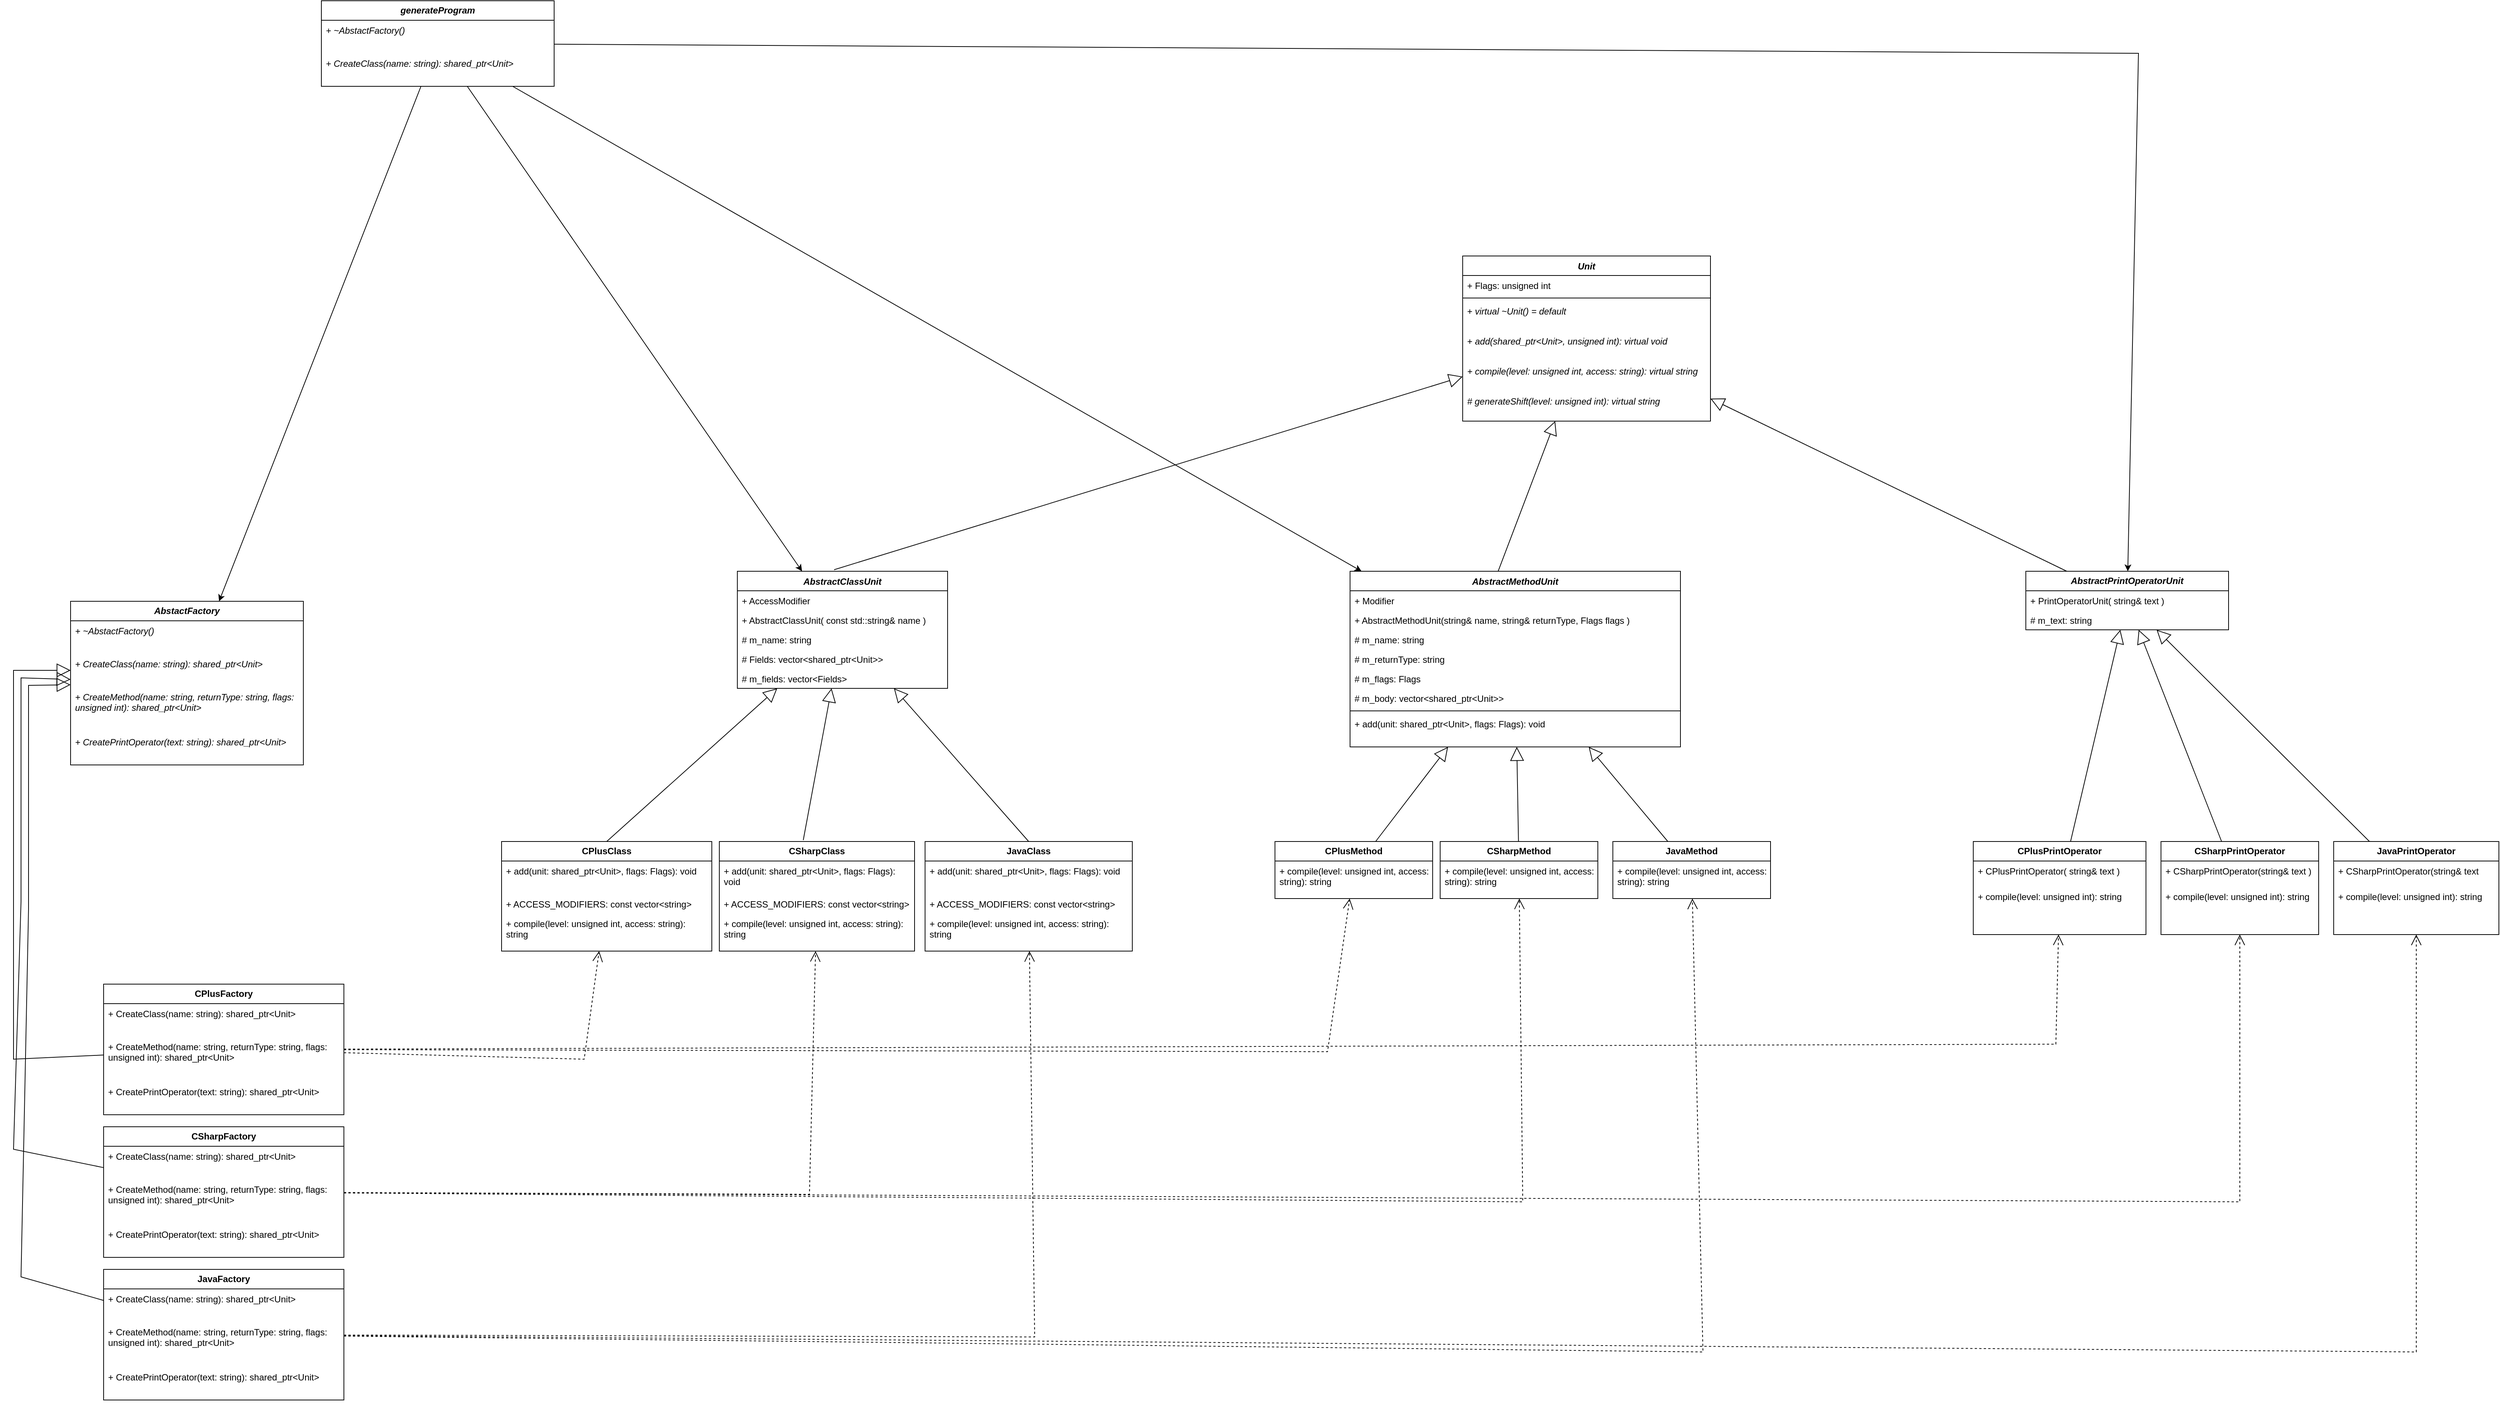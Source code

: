 <mxfile version="24.4.4" type="device">
  <diagram name="Страница — 1" id="qiLK4TDkztnywe2xz11D">
    <mxGraphModel dx="5120" dy="2946" grid="1" gridSize="10" guides="1" tooltips="1" connect="1" arrows="1" fold="1" page="1" pageScale="1" pageWidth="827" pageHeight="1169" math="0" shadow="0">
      <root>
        <mxCell id="0" />
        <mxCell id="1" parent="0" />
        <mxCell id="GWD56itQVeRUP17GlNMs-5" value="&lt;i&gt;Unit&lt;/i&gt;" style="swimlane;fontStyle=1;align=center;verticalAlign=top;childLayout=stackLayout;horizontal=1;startSize=26;horizontalStack=0;resizeParent=1;resizeParentMax=0;resizeLast=0;collapsible=1;marginBottom=0;whiteSpace=wrap;html=1;" parent="1" vertex="1">
          <mxGeometry x="1130" y="-540" width="330" height="220" as="geometry" />
        </mxCell>
        <mxCell id="GWD56itQVeRUP17GlNMs-6" value="+ Flags: unsigned int&lt;div&gt;&lt;br&gt;&lt;/div&gt;" style="text;strokeColor=none;fillColor=none;align=left;verticalAlign=top;spacingLeft=4;spacingRight=4;overflow=hidden;rotatable=0;points=[[0,0.5],[1,0.5]];portConstraint=eastwest;whiteSpace=wrap;html=1;" parent="GWD56itQVeRUP17GlNMs-5" vertex="1">
          <mxGeometry y="26" width="330" height="26" as="geometry" />
        </mxCell>
        <mxCell id="GWD56itQVeRUP17GlNMs-7" value="" style="line;strokeWidth=1;fillColor=none;align=left;verticalAlign=middle;spacingTop=-1;spacingLeft=3;spacingRight=3;rotatable=0;labelPosition=right;points=[];portConstraint=eastwest;strokeColor=inherit;" parent="GWD56itQVeRUP17GlNMs-5" vertex="1">
          <mxGeometry y="52" width="330" height="8" as="geometry" />
        </mxCell>
        <mxCell id="GWD56itQVeRUP17GlNMs-11" value="+ &lt;i&gt;virtual ~Unit() = default&lt;/i&gt;" style="text;strokeColor=none;fillColor=none;align=left;verticalAlign=top;spacingLeft=4;spacingRight=4;overflow=hidden;rotatable=0;points=[[0,0.5],[1,0.5]];portConstraint=eastwest;whiteSpace=wrap;html=1;" parent="GWD56itQVeRUP17GlNMs-5" vertex="1">
          <mxGeometry y="60" width="330" height="40" as="geometry" />
        </mxCell>
        <mxCell id="GWD56itQVeRUP17GlNMs-8" value="+ &lt;i&gt;add(shared_ptr&amp;lt;Unit&amp;gt;, unsigned int): virtual void&lt;/i&gt;" style="text;strokeColor=none;fillColor=none;align=left;verticalAlign=top;spacingLeft=4;spacingRight=4;overflow=hidden;rotatable=0;points=[[0,0.5],[1,0.5]];portConstraint=eastwest;whiteSpace=wrap;html=1;" parent="GWD56itQVeRUP17GlNMs-5" vertex="1">
          <mxGeometry y="100" width="330" height="40" as="geometry" />
        </mxCell>
        <mxCell id="GWD56itQVeRUP17GlNMs-9" value="&lt;i&gt;+ compile(level: unsigned int, access: string): virtual string&lt;/i&gt;" style="text;strokeColor=none;fillColor=none;align=left;verticalAlign=top;spacingLeft=4;spacingRight=4;overflow=hidden;rotatable=0;points=[[0,0.5],[1,0.5]];portConstraint=eastwest;whiteSpace=wrap;html=1;" parent="GWD56itQVeRUP17GlNMs-5" vertex="1">
          <mxGeometry y="140" width="330" height="40" as="geometry" />
        </mxCell>
        <mxCell id="GWD56itQVeRUP17GlNMs-10" value="&lt;i&gt;# generateShift(level: unsigned int): virtual string&lt;/i&gt;" style="text;strokeColor=none;fillColor=none;align=left;verticalAlign=top;spacingLeft=4;spacingRight=4;overflow=hidden;rotatable=0;points=[[0,0.5],[1,0.5]];portConstraint=eastwest;whiteSpace=wrap;html=1;" parent="GWD56itQVeRUP17GlNMs-5" vertex="1">
          <mxGeometry y="180" width="330" height="40" as="geometry" />
        </mxCell>
        <mxCell id="GWD56itQVeRUP17GlNMs-12" value="&lt;i&gt;AbstractClassUnit&lt;/i&gt;" style="swimlane;fontStyle=1;align=center;verticalAlign=top;childLayout=stackLayout;horizontal=1;startSize=26;horizontalStack=0;resizeParent=1;resizeParentMax=0;resizeLast=0;collapsible=1;marginBottom=0;whiteSpace=wrap;html=1;" parent="1" vertex="1">
          <mxGeometry x="164" y="-120" width="280" height="156" as="geometry" />
        </mxCell>
        <mxCell id="GWD56itQVeRUP17GlNMs-13" value="+ AccessModifier" style="text;strokeColor=none;fillColor=none;align=left;verticalAlign=top;spacingLeft=4;spacingRight=4;overflow=hidden;rotatable=0;points=[[0,0.5],[1,0.5]];portConstraint=eastwest;whiteSpace=wrap;html=1;" parent="GWD56itQVeRUP17GlNMs-12" vertex="1">
          <mxGeometry y="26" width="280" height="26" as="geometry" />
        </mxCell>
        <mxCell id="GWD56itQVeRUP17GlNMs-39" value="+ AbstractClassUnit( const std::string&amp;amp; name )" style="text;strokeColor=none;fillColor=none;align=left;verticalAlign=top;spacingLeft=4;spacingRight=4;overflow=hidden;rotatable=0;points=[[0,0.5],[1,0.5]];portConstraint=eastwest;whiteSpace=wrap;html=1;" parent="GWD56itQVeRUP17GlNMs-12" vertex="1">
          <mxGeometry y="52" width="280" height="26" as="geometry" />
        </mxCell>
        <mxCell id="GWD56itQVeRUP17GlNMs-15" value="# m_name: string" style="text;strokeColor=none;fillColor=none;align=left;verticalAlign=top;spacingLeft=4;spacingRight=4;overflow=hidden;rotatable=0;points=[[0,0.5],[1,0.5]];portConstraint=eastwest;whiteSpace=wrap;html=1;" parent="GWD56itQVeRUP17GlNMs-12" vertex="1">
          <mxGeometry y="78" width="280" height="26" as="geometry" />
        </mxCell>
        <mxCell id="GWD56itQVeRUP17GlNMs-16" value="# Fields: vector&amp;lt;shared_ptr&amp;lt;Unit&amp;gt;&amp;gt;" style="text;strokeColor=none;fillColor=none;align=left;verticalAlign=top;spacingLeft=4;spacingRight=4;overflow=hidden;rotatable=0;points=[[0,0.5],[1,0.5]];portConstraint=eastwest;whiteSpace=wrap;html=1;" parent="GWD56itQVeRUP17GlNMs-12" vertex="1">
          <mxGeometry y="104" width="280" height="26" as="geometry" />
        </mxCell>
        <mxCell id="GWD56itQVeRUP17GlNMs-17" value="# m_fields: vector&amp;lt;Fields&amp;gt;&lt;span style=&quot;font-family: monospace; font-size: 0px; text-wrap: nowrap;&quot;&gt;%3CmxGraphModel%3E%3Croot%3E%3CmxCell%20id%3D%220%22%2F%3E%3CmxCell%20id%3D%221%22%20parent%3D%220%22%2F%3E%3CmxCell%20id%3D%222%22%20value%3D%22%2B%20ACCESS_MODIFIERS%3A%20vector%26amp%3Blt%3Bstring%26amp%3Bgt%3B%22%20style%3D%22text%3BstrokeColor%3Dnone%3BfillColor%3Dnone%3Balign%3Dleft%3BverticalAlign%3Dtop%3BspacingLeft%3D4%3BspacingRight%3D4%3Boverflow%3Dhidden%3Brotatable%3D0%3Bpoints%3D%5B%5B0%2C0.5%5D%2C%5B1%2C0.5%5D%5D%3BportConstraint%3Deastwest%3BwhiteSpace%3Dwrap%3Bhtml%3D1%3B%22%20vertex%3D%221%22%20parent%3D%221%22%3E%3CmxGeometry%20x%3D%22300%22%20y%3D%22472%22%20width%3D%22250%22%20height%3D%2226%22%20as%3D%22geometry%22%2F%3E%3C%2FmxCell%3E%3C%2Froot%3E%3C%2FmxGraphModel%3E&lt;/span&gt;" style="text;strokeColor=none;fillColor=none;align=left;verticalAlign=top;spacingLeft=4;spacingRight=4;overflow=hidden;rotatable=0;points=[[0,0.5],[1,0.5]];portConstraint=eastwest;whiteSpace=wrap;html=1;" parent="GWD56itQVeRUP17GlNMs-12" vertex="1">
          <mxGeometry y="130" width="280" height="26" as="geometry" />
        </mxCell>
        <mxCell id="GWD56itQVeRUP17GlNMs-18" value="" style="endArrow=block;endSize=16;endFill=0;html=1;rounded=0;exitX=0.46;exitY=-0.013;exitDx=0;exitDy=0;exitPerimeter=0;" parent="1" source="GWD56itQVeRUP17GlNMs-12" target="GWD56itQVeRUP17GlNMs-5" edge="1">
          <mxGeometry width="160" relative="1" as="geometry">
            <mxPoint x="510" y="-130" as="sourcePoint" />
            <mxPoint x="670" y="-130" as="targetPoint" />
          </mxGeometry>
        </mxCell>
        <mxCell id="GWD56itQVeRUP17GlNMs-19" value="&lt;b&gt;CPlusClass&lt;/b&gt;" style="swimlane;fontStyle=0;childLayout=stackLayout;horizontal=1;startSize=26;fillColor=none;horizontalStack=0;resizeParent=1;resizeParentMax=0;resizeLast=0;collapsible=1;marginBottom=0;whiteSpace=wrap;html=1;" parent="1" vertex="1">
          <mxGeometry x="-150" y="240" width="280" height="146" as="geometry" />
        </mxCell>
        <mxCell id="GWD56itQVeRUP17GlNMs-20" value="+ add(unit: shared_ptr&amp;lt;Unit&amp;gt;, flags: Flags): void" style="text;strokeColor=none;fillColor=none;align=left;verticalAlign=top;spacingLeft=4;spacingRight=4;overflow=hidden;rotatable=0;points=[[0,0.5],[1,0.5]];portConstraint=eastwest;whiteSpace=wrap;html=1;" parent="GWD56itQVeRUP17GlNMs-19" vertex="1">
          <mxGeometry y="26" width="280" height="44" as="geometry" />
        </mxCell>
        <mxCell id="QZtHSP2NVv1LW4eEc2s5-1" value="+ ACCESS_MODIFIERS: const vector&amp;lt;string&amp;gt;" style="text;strokeColor=none;fillColor=none;align=left;verticalAlign=top;spacingLeft=4;spacingRight=4;overflow=hidden;rotatable=0;points=[[0,0.5],[1,0.5]];portConstraint=eastwest;whiteSpace=wrap;html=1;" vertex="1" parent="GWD56itQVeRUP17GlNMs-19">
          <mxGeometry y="70" width="280" height="26" as="geometry" />
        </mxCell>
        <mxCell id="GWD56itQVeRUP17GlNMs-21" value="+ compile(level: unsigned int, access: string): string" style="text;strokeColor=none;fillColor=none;align=left;verticalAlign=top;spacingLeft=4;spacingRight=4;overflow=hidden;rotatable=0;points=[[0,0.5],[1,0.5]];portConstraint=eastwest;whiteSpace=wrap;html=1;" parent="GWD56itQVeRUP17GlNMs-19" vertex="1">
          <mxGeometry y="96" width="280" height="50" as="geometry" />
        </mxCell>
        <mxCell id="GWD56itQVeRUP17GlNMs-22" value="&lt;b&gt;CSharpClass&lt;/b&gt;" style="swimlane;fontStyle=0;childLayout=stackLayout;horizontal=1;startSize=26;fillColor=none;horizontalStack=0;resizeParent=1;resizeParentMax=0;resizeLast=0;collapsible=1;marginBottom=0;whiteSpace=wrap;html=1;" parent="1" vertex="1">
          <mxGeometry x="140" y="240" width="260" height="146" as="geometry" />
        </mxCell>
        <mxCell id="GWD56itQVeRUP17GlNMs-23" value="+ add(unit: shared_ptr&amp;lt;Unit&amp;gt;, flags: Flags): void" style="text;strokeColor=none;fillColor=none;align=left;verticalAlign=top;spacingLeft=4;spacingRight=4;overflow=hidden;rotatable=0;points=[[0,0.5],[1,0.5]];portConstraint=eastwest;whiteSpace=wrap;html=1;" parent="GWD56itQVeRUP17GlNMs-22" vertex="1">
          <mxGeometry y="26" width="260" height="44" as="geometry" />
        </mxCell>
        <mxCell id="QZtHSP2NVv1LW4eEc2s5-2" value="+ ACCESS_MODIFIERS: const vector&amp;lt;string&amp;gt;" style="text;strokeColor=none;fillColor=none;align=left;verticalAlign=top;spacingLeft=4;spacingRight=4;overflow=hidden;rotatable=0;points=[[0,0.5],[1,0.5]];portConstraint=eastwest;whiteSpace=wrap;html=1;" vertex="1" parent="GWD56itQVeRUP17GlNMs-22">
          <mxGeometry y="70" width="260" height="26" as="geometry" />
        </mxCell>
        <mxCell id="GWD56itQVeRUP17GlNMs-24" value="+ compile(level: unsigned int, access: string): string" style="text;strokeColor=none;fillColor=none;align=left;verticalAlign=top;spacingLeft=4;spacingRight=4;overflow=hidden;rotatable=0;points=[[0,0.5],[1,0.5]];portConstraint=eastwest;whiteSpace=wrap;html=1;" parent="GWD56itQVeRUP17GlNMs-22" vertex="1">
          <mxGeometry y="96" width="260" height="50" as="geometry" />
        </mxCell>
        <mxCell id="GWD56itQVeRUP17GlNMs-25" value="&lt;b&gt;JavaClass&lt;/b&gt;" style="swimlane;fontStyle=0;childLayout=stackLayout;horizontal=1;startSize=26;fillColor=none;horizontalStack=0;resizeParent=1;resizeParentMax=0;resizeLast=0;collapsible=1;marginBottom=0;whiteSpace=wrap;html=1;" parent="1" vertex="1">
          <mxGeometry x="414" y="240" width="276" height="146" as="geometry" />
        </mxCell>
        <mxCell id="GWD56itQVeRUP17GlNMs-26" value="+ add(unit: shared_ptr&amp;lt;Unit&amp;gt;, flags: Flags): void" style="text;strokeColor=none;fillColor=none;align=left;verticalAlign=top;spacingLeft=4;spacingRight=4;overflow=hidden;rotatable=0;points=[[0,0.5],[1,0.5]];portConstraint=eastwest;whiteSpace=wrap;html=1;" parent="GWD56itQVeRUP17GlNMs-25" vertex="1">
          <mxGeometry y="26" width="276" height="44" as="geometry" />
        </mxCell>
        <mxCell id="QZtHSP2NVv1LW4eEc2s5-3" value="+ ACCESS_MODIFIERS: const vector&amp;lt;string&amp;gt;" style="text;strokeColor=none;fillColor=none;align=left;verticalAlign=top;spacingLeft=4;spacingRight=4;overflow=hidden;rotatable=0;points=[[0,0.5],[1,0.5]];portConstraint=eastwest;whiteSpace=wrap;html=1;" vertex="1" parent="GWD56itQVeRUP17GlNMs-25">
          <mxGeometry y="70" width="276" height="26" as="geometry" />
        </mxCell>
        <mxCell id="GWD56itQVeRUP17GlNMs-27" value="+ compile(level: unsigned int, access: string): string" style="text;strokeColor=none;fillColor=none;align=left;verticalAlign=top;spacingLeft=4;spacingRight=4;overflow=hidden;rotatable=0;points=[[0,0.5],[1,0.5]];portConstraint=eastwest;whiteSpace=wrap;html=1;" parent="GWD56itQVeRUP17GlNMs-25" vertex="1">
          <mxGeometry y="96" width="276" height="50" as="geometry" />
        </mxCell>
        <mxCell id="GWD56itQVeRUP17GlNMs-28" value="" style="endArrow=block;endSize=16;endFill=0;html=1;rounded=0;exitX=0.5;exitY=0;exitDx=0;exitDy=0;" parent="1" source="GWD56itQVeRUP17GlNMs-19" target="GWD56itQVeRUP17GlNMs-12" edge="1">
          <mxGeometry width="160" relative="1" as="geometry">
            <mxPoint x="-180" y="-14" as="sourcePoint" />
            <mxPoint x="210" y="-220" as="targetPoint" />
          </mxGeometry>
        </mxCell>
        <mxCell id="GWD56itQVeRUP17GlNMs-29" value="" style="endArrow=block;endSize=16;endFill=0;html=1;rounded=0;exitX=0.43;exitY=-0.013;exitDx=0;exitDy=0;exitPerimeter=0;" parent="1" source="GWD56itQVeRUP17GlNMs-22" target="GWD56itQVeRUP17GlNMs-12" edge="1">
          <mxGeometry width="160" relative="1" as="geometry">
            <mxPoint x="79" y="120" as="sourcePoint" />
            <mxPoint x="186" y="46" as="targetPoint" />
          </mxGeometry>
        </mxCell>
        <mxCell id="GWD56itQVeRUP17GlNMs-30" value="" style="endArrow=block;endSize=16;endFill=0;html=1;rounded=0;exitX=0.5;exitY=0;exitDx=0;exitDy=0;" parent="1" source="GWD56itQVeRUP17GlNMs-25" target="GWD56itQVeRUP17GlNMs-12" edge="1">
          <mxGeometry width="160" relative="1" as="geometry">
            <mxPoint x="520" y="74" as="sourcePoint" />
            <mxPoint x="627" as="targetPoint" />
          </mxGeometry>
        </mxCell>
        <mxCell id="GWD56itQVeRUP17GlNMs-47" value="" style="endArrow=block;endSize=16;endFill=0;html=1;rounded=0;exitX=0.446;exitY=0.011;exitDx=0;exitDy=0;exitPerimeter=0;" parent="1" source="GWD56itQVeRUP17GlNMs-58" target="GWD56itQVeRUP17GlNMs-5" edge="1">
          <mxGeometry width="160" relative="1" as="geometry">
            <mxPoint x="1077" y="-90" as="sourcePoint" />
            <mxPoint x="837" y="-309" as="targetPoint" />
          </mxGeometry>
        </mxCell>
        <mxCell id="GWD56itQVeRUP17GlNMs-58" value="&lt;i&gt;AbstractMethodUnit&lt;/i&gt;" style="swimlane;fontStyle=1;align=center;verticalAlign=top;childLayout=stackLayout;horizontal=1;startSize=26;horizontalStack=0;resizeParent=1;resizeParentMax=0;resizeLast=0;collapsible=1;marginBottom=0;whiteSpace=wrap;html=1;" parent="1" vertex="1">
          <mxGeometry x="980" y="-120" width="440" height="234" as="geometry" />
        </mxCell>
        <mxCell id="GWD56itQVeRUP17GlNMs-59" value="+ Modifier" style="text;strokeColor=none;fillColor=none;align=left;verticalAlign=top;spacingLeft=4;spacingRight=4;overflow=hidden;rotatable=0;points=[[0,0.5],[1,0.5]];portConstraint=eastwest;whiteSpace=wrap;html=1;" parent="GWD56itQVeRUP17GlNMs-58" vertex="1">
          <mxGeometry y="26" width="440" height="26" as="geometry" />
        </mxCell>
        <mxCell id="GWD56itQVeRUP17GlNMs-66" value="+ AbstractMethodUnit(string&amp;amp; name, string&amp;amp; returnType, Flags flags )" style="text;strokeColor=none;fillColor=none;align=left;verticalAlign=top;spacingLeft=4;spacingRight=4;overflow=hidden;rotatable=0;points=[[0,0.5],[1,0.5]];portConstraint=eastwest;whiteSpace=wrap;html=1;" parent="GWD56itQVeRUP17GlNMs-58" vertex="1">
          <mxGeometry y="52" width="440" height="26" as="geometry" />
        </mxCell>
        <mxCell id="GWD56itQVeRUP17GlNMs-60" value="# m_name: string" style="text;strokeColor=none;fillColor=none;align=left;verticalAlign=top;spacingLeft=4;spacingRight=4;overflow=hidden;rotatable=0;points=[[0,0.5],[1,0.5]];portConstraint=eastwest;whiteSpace=wrap;html=1;" parent="GWD56itQVeRUP17GlNMs-58" vertex="1">
          <mxGeometry y="78" width="440" height="26" as="geometry" />
        </mxCell>
        <mxCell id="GWD56itQVeRUP17GlNMs-61" value="# m_returnType: string" style="text;strokeColor=none;fillColor=none;align=left;verticalAlign=top;spacingLeft=4;spacingRight=4;overflow=hidden;rotatable=0;points=[[0,0.5],[1,0.5]];portConstraint=eastwest;whiteSpace=wrap;html=1;" parent="GWD56itQVeRUP17GlNMs-58" vertex="1">
          <mxGeometry y="104" width="440" height="26" as="geometry" />
        </mxCell>
        <mxCell id="GWD56itQVeRUP17GlNMs-62" value="# m_flags: Flags&lt;div&gt;&lt;br&gt;&lt;/div&gt;" style="text;strokeColor=none;fillColor=none;align=left;verticalAlign=top;spacingLeft=4;spacingRight=4;overflow=hidden;rotatable=0;points=[[0,0.5],[1,0.5]];portConstraint=eastwest;whiteSpace=wrap;html=1;" parent="GWD56itQVeRUP17GlNMs-58" vertex="1">
          <mxGeometry y="130" width="440" height="26" as="geometry" />
        </mxCell>
        <mxCell id="GWD56itQVeRUP17GlNMs-63" value="# m_body: vector&amp;lt;shared_ptr&amp;lt;Unit&amp;gt;&amp;gt;" style="text;strokeColor=none;fillColor=none;align=left;verticalAlign=top;spacingLeft=4;spacingRight=4;overflow=hidden;rotatable=0;points=[[0,0.5],[1,0.5]];portConstraint=eastwest;whiteSpace=wrap;html=1;" parent="GWD56itQVeRUP17GlNMs-58" vertex="1">
          <mxGeometry y="156" width="440" height="26" as="geometry" />
        </mxCell>
        <mxCell id="GWD56itQVeRUP17GlNMs-64" value="" style="line;strokeWidth=1;fillColor=none;align=left;verticalAlign=middle;spacingTop=-1;spacingLeft=3;spacingRight=3;rotatable=0;labelPosition=right;points=[];portConstraint=eastwest;strokeColor=inherit;" parent="GWD56itQVeRUP17GlNMs-58" vertex="1">
          <mxGeometry y="182" width="440" height="8" as="geometry" />
        </mxCell>
        <mxCell id="GWD56itQVeRUP17GlNMs-65" value="+ add(unit: shared_ptr&amp;lt;Unit&amp;gt;, flags: Flags): void" style="text;strokeColor=none;fillColor=none;align=left;verticalAlign=top;spacingLeft=4;spacingRight=4;overflow=hidden;rotatable=0;points=[[0,0.5],[1,0.5]];portConstraint=eastwest;whiteSpace=wrap;html=1;" parent="GWD56itQVeRUP17GlNMs-58" vertex="1">
          <mxGeometry y="190" width="440" height="44" as="geometry" />
        </mxCell>
        <mxCell id="GWD56itQVeRUP17GlNMs-72" value="&lt;b&gt;CPlusMethod&lt;/b&gt;" style="swimlane;fontStyle=0;childLayout=stackLayout;horizontal=1;startSize=26;fillColor=none;horizontalStack=0;resizeParent=1;resizeParentMax=0;resizeLast=0;collapsible=1;marginBottom=0;whiteSpace=wrap;html=1;" parent="1" vertex="1">
          <mxGeometry x="880" y="240" width="210" height="76" as="geometry" />
        </mxCell>
        <mxCell id="GWD56itQVeRUP17GlNMs-73" value="+ compile(level: unsigned int, access: string): string" style="text;strokeColor=none;fillColor=none;align=left;verticalAlign=top;spacingLeft=4;spacingRight=4;overflow=hidden;rotatable=0;points=[[0,0.5],[1,0.5]];portConstraint=eastwest;whiteSpace=wrap;html=1;" parent="GWD56itQVeRUP17GlNMs-72" vertex="1">
          <mxGeometry y="26" width="210" height="50" as="geometry" />
        </mxCell>
        <mxCell id="GWD56itQVeRUP17GlNMs-74" value="&lt;b&gt;CSharpMethod&lt;/b&gt;" style="swimlane;fontStyle=0;childLayout=stackLayout;horizontal=1;startSize=26;fillColor=none;horizontalStack=0;resizeParent=1;resizeParentMax=0;resizeLast=0;collapsible=1;marginBottom=0;whiteSpace=wrap;html=1;" parent="1" vertex="1">
          <mxGeometry x="1100" y="240" width="210" height="76" as="geometry" />
        </mxCell>
        <mxCell id="GWD56itQVeRUP17GlNMs-75" value="+ compile(level: unsigned int, access: string): string" style="text;strokeColor=none;fillColor=none;align=left;verticalAlign=top;spacingLeft=4;spacingRight=4;overflow=hidden;rotatable=0;points=[[0,0.5],[1,0.5]];portConstraint=eastwest;whiteSpace=wrap;html=1;" parent="GWD56itQVeRUP17GlNMs-74" vertex="1">
          <mxGeometry y="26" width="210" height="50" as="geometry" />
        </mxCell>
        <mxCell id="GWD56itQVeRUP17GlNMs-76" value="&lt;b&gt;JavaMethod&lt;/b&gt;" style="swimlane;fontStyle=0;childLayout=stackLayout;horizontal=1;startSize=26;fillColor=none;horizontalStack=0;resizeParent=1;resizeParentMax=0;resizeLast=0;collapsible=1;marginBottom=0;whiteSpace=wrap;html=1;" parent="1" vertex="1">
          <mxGeometry x="1330" y="240" width="210" height="76" as="geometry" />
        </mxCell>
        <mxCell id="GWD56itQVeRUP17GlNMs-77" value="+ compile(level: unsigned int, access: string): string" style="text;strokeColor=none;fillColor=none;align=left;verticalAlign=top;spacingLeft=4;spacingRight=4;overflow=hidden;rotatable=0;points=[[0,0.5],[1,0.5]];portConstraint=eastwest;whiteSpace=wrap;html=1;" parent="GWD56itQVeRUP17GlNMs-76" vertex="1">
          <mxGeometry y="26" width="210" height="50" as="geometry" />
        </mxCell>
        <mxCell id="GWD56itQVeRUP17GlNMs-78" value="" style="endArrow=block;endSize=16;endFill=0;html=1;rounded=0;" parent="1" source="GWD56itQVeRUP17GlNMs-72" target="GWD56itQVeRUP17GlNMs-58" edge="1">
          <mxGeometry width="160" relative="1" as="geometry">
            <mxPoint x="894" y="208" as="sourcePoint" />
            <mxPoint x="730" y="30" as="targetPoint" />
          </mxGeometry>
        </mxCell>
        <mxCell id="GWD56itQVeRUP17GlNMs-79" value="" style="endArrow=block;endSize=16;endFill=0;html=1;rounded=0;" parent="1" source="GWD56itQVeRUP17GlNMs-74" target="GWD56itQVeRUP17GlNMs-58" edge="1">
          <mxGeometry width="160" relative="1" as="geometry">
            <mxPoint x="1192" y="238" as="sourcePoint" />
            <mxPoint x="1086" y="124" as="targetPoint" />
          </mxGeometry>
        </mxCell>
        <mxCell id="GWD56itQVeRUP17GlNMs-80" value="" style="endArrow=block;endSize=16;endFill=0;html=1;rounded=0;" parent="1" source="GWD56itQVeRUP17GlNMs-76" target="GWD56itQVeRUP17GlNMs-58" edge="1">
          <mxGeometry width="160" relative="1" as="geometry">
            <mxPoint x="1202" y="248" as="sourcePoint" />
            <mxPoint x="1206" y="124" as="targetPoint" />
          </mxGeometry>
        </mxCell>
        <mxCell id="GWD56itQVeRUP17GlNMs-81" value="&lt;b&gt;&lt;i&gt;AbstractPrintOperatorUnit&lt;/i&gt;&lt;/b&gt;" style="swimlane;fontStyle=0;childLayout=stackLayout;horizontal=1;startSize=26;fillColor=none;horizontalStack=0;resizeParent=1;resizeParentMax=0;resizeLast=0;collapsible=1;marginBottom=0;whiteSpace=wrap;html=1;" parent="1" vertex="1">
          <mxGeometry x="1880" y="-120" width="270" height="78" as="geometry" />
        </mxCell>
        <mxCell id="GWD56itQVeRUP17GlNMs-82" value="+ PrintOperatorUnit( string&amp;amp; text )" style="text;strokeColor=none;fillColor=none;align=left;verticalAlign=top;spacingLeft=4;spacingRight=4;overflow=hidden;rotatable=0;points=[[0,0.5],[1,0.5]];portConstraint=eastwest;whiteSpace=wrap;html=1;" parent="GWD56itQVeRUP17GlNMs-81" vertex="1">
          <mxGeometry y="26" width="270" height="26" as="geometry" />
        </mxCell>
        <mxCell id="GWD56itQVeRUP17GlNMs-83" value="# m_text: string" style="text;strokeColor=none;fillColor=none;align=left;verticalAlign=top;spacingLeft=4;spacingRight=4;overflow=hidden;rotatable=0;points=[[0,0.5],[1,0.5]];portConstraint=eastwest;whiteSpace=wrap;html=1;" parent="GWD56itQVeRUP17GlNMs-81" vertex="1">
          <mxGeometry y="52" width="270" height="26" as="geometry" />
        </mxCell>
        <mxCell id="GWD56itQVeRUP17GlNMs-84" value="&lt;b&gt;CPlusPrintOperator&lt;/b&gt;" style="swimlane;fontStyle=0;childLayout=stackLayout;horizontal=1;startSize=26;fillColor=none;horizontalStack=0;resizeParent=1;resizeParentMax=0;resizeLast=0;collapsible=1;marginBottom=0;whiteSpace=wrap;html=1;" parent="1" vertex="1">
          <mxGeometry x="1810" y="240" width="230" height="124" as="geometry" />
        </mxCell>
        <mxCell id="GWD56itQVeRUP17GlNMs-85" value="+ CPlusPrintOperator( string&amp;amp; text )" style="text;strokeColor=none;fillColor=none;align=left;verticalAlign=top;spacingLeft=4;spacingRight=4;overflow=hidden;rotatable=0;points=[[0,0.5],[1,0.5]];portConstraint=eastwest;whiteSpace=wrap;html=1;" parent="GWD56itQVeRUP17GlNMs-84" vertex="1">
          <mxGeometry y="26" width="230" height="34" as="geometry" />
        </mxCell>
        <mxCell id="GWD56itQVeRUP17GlNMs-90" value="+ compile(level: unsigned int): string" style="text;strokeColor=none;fillColor=none;align=left;verticalAlign=top;spacingLeft=4;spacingRight=4;overflow=hidden;rotatable=0;points=[[0,0.5],[1,0.5]];portConstraint=eastwest;whiteSpace=wrap;html=1;" parent="GWD56itQVeRUP17GlNMs-84" vertex="1">
          <mxGeometry y="60" width="230" height="64" as="geometry" />
        </mxCell>
        <mxCell id="GWD56itQVeRUP17GlNMs-86" value="&lt;b&gt;CSharpPrintOperator&lt;/b&gt;" style="swimlane;fontStyle=0;childLayout=stackLayout;horizontal=1;startSize=26;fillColor=none;horizontalStack=0;resizeParent=1;resizeParentMax=0;resizeLast=0;collapsible=1;marginBottom=0;whiteSpace=wrap;html=1;" parent="1" vertex="1">
          <mxGeometry x="2060" y="240" width="210" height="124" as="geometry" />
        </mxCell>
        <mxCell id="GWD56itQVeRUP17GlNMs-87" value="+ CSharpPrintOperator(string&amp;amp; text )" style="text;strokeColor=none;fillColor=none;align=left;verticalAlign=top;spacingLeft=4;spacingRight=4;overflow=hidden;rotatable=0;points=[[0,0.5],[1,0.5]];portConstraint=eastwest;whiteSpace=wrap;html=1;" parent="GWD56itQVeRUP17GlNMs-86" vertex="1">
          <mxGeometry y="26" width="210" height="34" as="geometry" />
        </mxCell>
        <mxCell id="GWD56itQVeRUP17GlNMs-91" value="+ compile(level: unsigned int): string" style="text;strokeColor=none;fillColor=none;align=left;verticalAlign=top;spacingLeft=4;spacingRight=4;overflow=hidden;rotatable=0;points=[[0,0.5],[1,0.5]];portConstraint=eastwest;whiteSpace=wrap;html=1;" parent="GWD56itQVeRUP17GlNMs-86" vertex="1">
          <mxGeometry y="60" width="210" height="64" as="geometry" />
        </mxCell>
        <mxCell id="GWD56itQVeRUP17GlNMs-88" value="&lt;b&gt;JavaPrintOperator&lt;/b&gt;" style="swimlane;fontStyle=0;childLayout=stackLayout;horizontal=1;startSize=26;fillColor=none;horizontalStack=0;resizeParent=1;resizeParentMax=0;resizeLast=0;collapsible=1;marginBottom=0;whiteSpace=wrap;html=1;" parent="1" vertex="1">
          <mxGeometry x="2290" y="240" width="220" height="124" as="geometry" />
        </mxCell>
        <mxCell id="GWD56itQVeRUP17GlNMs-89" value="+ CSharpPrintOperator(string&amp;amp; text&amp;nbsp;" style="text;strokeColor=none;fillColor=none;align=left;verticalAlign=top;spacingLeft=4;spacingRight=4;overflow=hidden;rotatable=0;points=[[0,0.5],[1,0.5]];portConstraint=eastwest;whiteSpace=wrap;html=1;" parent="GWD56itQVeRUP17GlNMs-88" vertex="1">
          <mxGeometry y="26" width="220" height="34" as="geometry" />
        </mxCell>
        <mxCell id="GWD56itQVeRUP17GlNMs-92" value="+ compile(level: unsigned int): string" style="text;strokeColor=none;fillColor=none;align=left;verticalAlign=top;spacingLeft=4;spacingRight=4;overflow=hidden;rotatable=0;points=[[0,0.5],[1,0.5]];portConstraint=eastwest;whiteSpace=wrap;html=1;" parent="GWD56itQVeRUP17GlNMs-88" vertex="1">
          <mxGeometry y="60" width="220" height="64" as="geometry" />
        </mxCell>
        <mxCell id="GWD56itQVeRUP17GlNMs-93" value="" style="endArrow=block;endSize=16;endFill=0;html=1;rounded=0;" parent="1" source="GWD56itQVeRUP17GlNMs-81" target="GWD56itQVeRUP17GlNMs-5" edge="1">
          <mxGeometry width="160" relative="1" as="geometry">
            <mxPoint x="1186" y="-107" as="sourcePoint" />
            <mxPoint x="1263" y="-310" as="targetPoint" />
          </mxGeometry>
        </mxCell>
        <mxCell id="GWD56itQVeRUP17GlNMs-94" value="" style="endArrow=block;endSize=16;endFill=0;html=1;rounded=0;" parent="1" source="GWD56itQVeRUP17GlNMs-84" target="GWD56itQVeRUP17GlNMs-81" edge="1">
          <mxGeometry width="160" relative="1" as="geometry">
            <mxPoint x="1935" y="136" as="sourcePoint" />
            <mxPoint x="1830" y="10" as="targetPoint" />
          </mxGeometry>
        </mxCell>
        <mxCell id="GWD56itQVeRUP17GlNMs-95" value="" style="endArrow=block;endSize=16;endFill=0;html=1;rounded=0;" parent="1" source="GWD56itQVeRUP17GlNMs-86" target="GWD56itQVeRUP17GlNMs-81" edge="1">
          <mxGeometry width="160" relative="1" as="geometry">
            <mxPoint x="1950" y="250" as="sourcePoint" />
            <mxPoint x="2016" y="-32" as="targetPoint" />
          </mxGeometry>
        </mxCell>
        <mxCell id="GWD56itQVeRUP17GlNMs-96" value="" style="endArrow=block;endSize=16;endFill=0;html=1;rounded=0;" parent="1" source="GWD56itQVeRUP17GlNMs-88" target="GWD56itQVeRUP17GlNMs-81" edge="1">
          <mxGeometry width="160" relative="1" as="geometry">
            <mxPoint x="1960" y="260" as="sourcePoint" />
            <mxPoint x="2026" y="-22" as="targetPoint" />
          </mxGeometry>
        </mxCell>
        <mxCell id="GWD56itQVeRUP17GlNMs-97" value="&lt;b&gt;&lt;i&gt;AbstactFactory&lt;/i&gt;&lt;/b&gt;" style="swimlane;fontStyle=0;childLayout=stackLayout;horizontal=1;startSize=26;fillColor=none;horizontalStack=0;resizeParent=1;resizeParentMax=0;resizeLast=0;collapsible=1;marginBottom=0;whiteSpace=wrap;html=1;" parent="1" vertex="1">
          <mxGeometry x="-724" y="-80" width="310" height="218" as="geometry" />
        </mxCell>
        <mxCell id="GWD56itQVeRUP17GlNMs-101" value="&lt;i&gt;+ ~AbstactFactory()&lt;/i&gt;" style="text;strokeColor=none;fillColor=none;align=left;verticalAlign=top;spacingLeft=4;spacingRight=4;overflow=hidden;rotatable=0;points=[[0,0.5],[1,0.5]];portConstraint=eastwest;whiteSpace=wrap;html=1;" parent="GWD56itQVeRUP17GlNMs-97" vertex="1">
          <mxGeometry y="26" width="310" height="44" as="geometry" />
        </mxCell>
        <mxCell id="GWD56itQVeRUP17GlNMs-98" value="&lt;i&gt;+ CreateClass(name: string): shared_ptr&amp;lt;Unit&amp;gt;&lt;/i&gt;" style="text;strokeColor=none;fillColor=none;align=left;verticalAlign=top;spacingLeft=4;spacingRight=4;overflow=hidden;rotatable=0;points=[[0,0.5],[1,0.5]];portConstraint=eastwest;whiteSpace=wrap;html=1;" parent="GWD56itQVeRUP17GlNMs-97" vertex="1">
          <mxGeometry y="70" width="310" height="44" as="geometry" />
        </mxCell>
        <mxCell id="GWD56itQVeRUP17GlNMs-99" value="&lt;i&gt;+ CreateMethod(name: string, returnType: string, flags: unsigned int): shared_ptr&amp;lt;Unit&amp;gt;&lt;/i&gt;" style="text;strokeColor=none;fillColor=none;align=left;verticalAlign=top;spacingLeft=4;spacingRight=4;overflow=hidden;rotatable=0;points=[[0,0.5],[1,0.5]];portConstraint=eastwest;whiteSpace=wrap;html=1;" parent="GWD56itQVeRUP17GlNMs-97" vertex="1">
          <mxGeometry y="114" width="310" height="60" as="geometry" />
        </mxCell>
        <mxCell id="GWD56itQVeRUP17GlNMs-100" value="&lt;i&gt;+ CreatePrintOperator(text: string): shared_ptr&amp;lt;Unit&amp;gt;&lt;/i&gt;" style="text;strokeColor=none;fillColor=none;align=left;verticalAlign=top;spacingLeft=4;spacingRight=4;overflow=hidden;rotatable=0;points=[[0,0.5],[1,0.5]];portConstraint=eastwest;whiteSpace=wrap;html=1;" parent="GWD56itQVeRUP17GlNMs-97" vertex="1">
          <mxGeometry y="174" width="310" height="44" as="geometry" />
        </mxCell>
        <mxCell id="GWD56itQVeRUP17GlNMs-102" value="&lt;b style=&quot;&quot;&gt;CSharpFactory&lt;/b&gt;" style="swimlane;fontStyle=0;childLayout=stackLayout;horizontal=1;startSize=26;fillColor=none;horizontalStack=0;resizeParent=1;resizeParentMax=0;resizeLast=0;collapsible=1;marginBottom=0;whiteSpace=wrap;html=1;" parent="1" vertex="1">
          <mxGeometry x="-680" y="620" width="320" height="174" as="geometry" />
        </mxCell>
        <mxCell id="GWD56itQVeRUP17GlNMs-103" value="+ CreateClass(name: string): shared_ptr&amp;lt;Unit&amp;gt;" style="text;strokeColor=none;fillColor=none;align=left;verticalAlign=top;spacingLeft=4;spacingRight=4;overflow=hidden;rotatable=0;points=[[0,0.5],[1,0.5]];portConstraint=eastwest;whiteSpace=wrap;html=1;" parent="GWD56itQVeRUP17GlNMs-102" vertex="1">
          <mxGeometry y="26" width="320" height="44" as="geometry" />
        </mxCell>
        <mxCell id="GWD56itQVeRUP17GlNMs-104" value="+ CreateMethod(name: string, returnType: string, flags: unsigned int): shared_ptr&amp;lt;Unit&amp;gt;" style="text;strokeColor=none;fillColor=none;align=left;verticalAlign=top;spacingLeft=4;spacingRight=4;overflow=hidden;rotatable=0;points=[[0,0.5],[1,0.5]];portConstraint=eastwest;whiteSpace=wrap;html=1;" parent="GWD56itQVeRUP17GlNMs-102" vertex="1">
          <mxGeometry y="70" width="320" height="60" as="geometry" />
        </mxCell>
        <mxCell id="GWD56itQVeRUP17GlNMs-105" value="+ CreatePrintOperator(text: string): shared_ptr&amp;lt;Unit&amp;gt;" style="text;strokeColor=none;fillColor=none;align=left;verticalAlign=top;spacingLeft=4;spacingRight=4;overflow=hidden;rotatable=0;points=[[0,0.5],[1,0.5]];portConstraint=eastwest;whiteSpace=wrap;html=1;" parent="GWD56itQVeRUP17GlNMs-102" vertex="1">
          <mxGeometry y="130" width="320" height="44" as="geometry" />
        </mxCell>
        <mxCell id="GWD56itQVeRUP17GlNMs-106" value="&lt;b style=&quot;&quot;&gt;JavaFactory&lt;/b&gt;" style="swimlane;fontStyle=0;childLayout=stackLayout;horizontal=1;startSize=26;fillColor=none;horizontalStack=0;resizeParent=1;resizeParentMax=0;resizeLast=0;collapsible=1;marginBottom=0;whiteSpace=wrap;html=1;" parent="1" vertex="1">
          <mxGeometry x="-680" y="810" width="320" height="174" as="geometry" />
        </mxCell>
        <mxCell id="GWD56itQVeRUP17GlNMs-107" value="+ CreateClass(name: string): shared_ptr&amp;lt;Unit&amp;gt;" style="text;strokeColor=none;fillColor=none;align=left;verticalAlign=top;spacingLeft=4;spacingRight=4;overflow=hidden;rotatable=0;points=[[0,0.5],[1,0.5]];portConstraint=eastwest;whiteSpace=wrap;html=1;" parent="GWD56itQVeRUP17GlNMs-106" vertex="1">
          <mxGeometry y="26" width="320" height="44" as="geometry" />
        </mxCell>
        <mxCell id="GWD56itQVeRUP17GlNMs-108" value="+ CreateMethod(name: string, returnType: string, flags: unsigned int): shared_ptr&amp;lt;Unit&amp;gt;" style="text;strokeColor=none;fillColor=none;align=left;verticalAlign=top;spacingLeft=4;spacingRight=4;overflow=hidden;rotatable=0;points=[[0,0.5],[1,0.5]];portConstraint=eastwest;whiteSpace=wrap;html=1;" parent="GWD56itQVeRUP17GlNMs-106" vertex="1">
          <mxGeometry y="70" width="320" height="60" as="geometry" />
        </mxCell>
        <mxCell id="GWD56itQVeRUP17GlNMs-109" value="+ CreatePrintOperator(text: string): shared_ptr&amp;lt;Unit&amp;gt;" style="text;strokeColor=none;fillColor=none;align=left;verticalAlign=top;spacingLeft=4;spacingRight=4;overflow=hidden;rotatable=0;points=[[0,0.5],[1,0.5]];portConstraint=eastwest;whiteSpace=wrap;html=1;" parent="GWD56itQVeRUP17GlNMs-106" vertex="1">
          <mxGeometry y="130" width="320" height="44" as="geometry" />
        </mxCell>
        <mxCell id="GWD56itQVeRUP17GlNMs-110" value="&lt;b style=&quot;&quot;&gt;CPlusFactory&lt;/b&gt;" style="swimlane;fontStyle=0;childLayout=stackLayout;horizontal=1;startSize=26;fillColor=none;horizontalStack=0;resizeParent=1;resizeParentMax=0;resizeLast=0;collapsible=1;marginBottom=0;whiteSpace=wrap;html=1;" parent="1" vertex="1">
          <mxGeometry x="-680" y="430" width="320" height="174" as="geometry" />
        </mxCell>
        <mxCell id="GWD56itQVeRUP17GlNMs-111" value="+ CreateClass(name: string): shared_ptr&amp;lt;Unit&amp;gt;" style="text;strokeColor=none;fillColor=none;align=left;verticalAlign=top;spacingLeft=4;spacingRight=4;overflow=hidden;rotatable=0;points=[[0,0.5],[1,0.5]];portConstraint=eastwest;whiteSpace=wrap;html=1;" parent="GWD56itQVeRUP17GlNMs-110" vertex="1">
          <mxGeometry y="26" width="320" height="44" as="geometry" />
        </mxCell>
        <mxCell id="GWD56itQVeRUP17GlNMs-112" value="+ CreateMethod(name: string, returnType: string, flags: unsigned int): shared_ptr&amp;lt;Unit&amp;gt;" style="text;strokeColor=none;fillColor=none;align=left;verticalAlign=top;spacingLeft=4;spacingRight=4;overflow=hidden;rotatable=0;points=[[0,0.5],[1,0.5]];portConstraint=eastwest;whiteSpace=wrap;html=1;" parent="GWD56itQVeRUP17GlNMs-110" vertex="1">
          <mxGeometry y="70" width="320" height="60" as="geometry" />
        </mxCell>
        <mxCell id="GWD56itQVeRUP17GlNMs-113" value="+ CreatePrintOperator(text: string): shared_ptr&amp;lt;Unit&amp;gt;" style="text;strokeColor=none;fillColor=none;align=left;verticalAlign=top;spacingLeft=4;spacingRight=4;overflow=hidden;rotatable=0;points=[[0,0.5],[1,0.5]];portConstraint=eastwest;whiteSpace=wrap;html=1;" parent="GWD56itQVeRUP17GlNMs-110" vertex="1">
          <mxGeometry y="130" width="320" height="44" as="geometry" />
        </mxCell>
        <mxCell id="GWD56itQVeRUP17GlNMs-114" value="" style="endArrow=block;endSize=16;endFill=0;html=1;rounded=0;entryX=0;entryY=0.5;entryDx=0;entryDy=0;" parent="1" source="GWD56itQVeRUP17GlNMs-110" target="GWD56itQVeRUP17GlNMs-98" edge="1">
          <mxGeometry width="160" relative="1" as="geometry">
            <mxPoint x="-490" y="308" as="sourcePoint" />
            <mxPoint x="-282" y="130" as="targetPoint" />
            <Array as="points">
              <mxPoint x="-800" y="530" />
              <mxPoint x="-800" y="310" />
              <mxPoint x="-800" y="150" />
              <mxPoint x="-800" y="12" />
            </Array>
          </mxGeometry>
        </mxCell>
        <mxCell id="GWD56itQVeRUP17GlNMs-115" value="" style="endArrow=block;endSize=16;endFill=0;html=1;rounded=0;" parent="1" source="GWD56itQVeRUP17GlNMs-102" target="GWD56itQVeRUP17GlNMs-97" edge="1">
          <mxGeometry width="160" relative="1" as="geometry">
            <mxPoint x="-670" y="540" as="sourcePoint" />
            <mxPoint x="-714" y="22" as="targetPoint" />
            <Array as="points">
              <mxPoint x="-800" y="650" />
              <mxPoint x="-790" y="320" />
              <mxPoint x="-790" y="160" />
              <mxPoint x="-790" y="22" />
            </Array>
          </mxGeometry>
        </mxCell>
        <mxCell id="GWD56itQVeRUP17GlNMs-116" value="" style="endArrow=block;endSize=16;endFill=0;html=1;rounded=0;" parent="1" source="GWD56itQVeRUP17GlNMs-106" target="GWD56itQVeRUP17GlNMs-97" edge="1">
          <mxGeometry width="160" relative="1" as="geometry">
            <mxPoint x="-670" y="689" as="sourcePoint" />
            <mxPoint x="-704" y="32" as="targetPoint" />
            <Array as="points">
              <mxPoint x="-790" y="820" />
              <mxPoint x="-780" y="330" />
              <mxPoint x="-780" y="170" />
              <mxPoint x="-780" y="32" />
            </Array>
          </mxGeometry>
        </mxCell>
        <mxCell id="GWD56itQVeRUP17GlNMs-117" value="" style="endArrow=open;endSize=12;dashed=1;html=1;rounded=0;" parent="1" source="GWD56itQVeRUP17GlNMs-110" target="GWD56itQVeRUP17GlNMs-84" edge="1">
          <mxGeometry width="160" relative="1" as="geometry">
            <mxPoint x="560" y="440" as="sourcePoint" />
            <mxPoint x="2020" y="510" as="targetPoint" />
            <Array as="points">
              <mxPoint x="1920" y="510" />
            </Array>
          </mxGeometry>
        </mxCell>
        <mxCell id="HDJnY9Ae6gbhY3WdmB_N-1" value="" style="endArrow=open;endSize=12;dashed=1;html=1;rounded=0;" parent="1" source="GWD56itQVeRUP17GlNMs-110" target="GWD56itQVeRUP17GlNMs-72" edge="1">
          <mxGeometry width="160" relative="1" as="geometry">
            <mxPoint x="-350" y="527" as="sourcePoint" />
            <mxPoint x="1934" y="374" as="targetPoint" />
            <Array as="points">
              <mxPoint x="950" y="520" />
            </Array>
          </mxGeometry>
        </mxCell>
        <mxCell id="HDJnY9Ae6gbhY3WdmB_N-2" value="" style="endArrow=open;endSize=12;dashed=1;html=1;rounded=0;" parent="1" source="GWD56itQVeRUP17GlNMs-110" target="GWD56itQVeRUP17GlNMs-19" edge="1">
          <mxGeometry width="160" relative="1" as="geometry">
            <mxPoint x="-340" y="537" as="sourcePoint" />
            <mxPoint x="995" y="250" as="targetPoint" />
            <Array as="points">
              <mxPoint x="-40" y="530" />
            </Array>
          </mxGeometry>
        </mxCell>
        <mxCell id="HDJnY9Ae6gbhY3WdmB_N-3" value="" style="endArrow=open;endSize=12;dashed=1;html=1;rounded=0;" parent="1" source="GWD56itQVeRUP17GlNMs-102" target="GWD56itQVeRUP17GlNMs-22" edge="1">
          <mxGeometry width="160" relative="1" as="geometry">
            <mxPoint x="-350" y="531" as="sourcePoint" />
            <mxPoint x="-8" y="370" as="targetPoint" />
            <Array as="points">
              <mxPoint x="260" y="710" />
            </Array>
          </mxGeometry>
        </mxCell>
        <mxCell id="HDJnY9Ae6gbhY3WdmB_N-4" value="" style="endArrow=open;endSize=12;dashed=1;html=1;rounded=0;" parent="1" source="GWD56itQVeRUP17GlNMs-102" target="GWD56itQVeRUP17GlNMs-74" edge="1">
          <mxGeometry width="160" relative="1" as="geometry">
            <mxPoint x="-350" y="718" as="sourcePoint" />
            <mxPoint x="279" y="370" as="targetPoint" />
            <Array as="points">
              <mxPoint x="1210" y="720" />
            </Array>
          </mxGeometry>
        </mxCell>
        <mxCell id="HDJnY9Ae6gbhY3WdmB_N-5" value="" style="endArrow=open;endSize=12;dashed=1;html=1;rounded=0;" parent="1" source="GWD56itQVeRUP17GlNMs-102" target="GWD56itQVeRUP17GlNMs-86" edge="1">
          <mxGeometry width="160" relative="1" as="geometry">
            <mxPoint x="-350" y="718" as="sourcePoint" />
            <mxPoint x="1215" y="326" as="targetPoint" />
            <Array as="points">
              <mxPoint x="2165" y="720" />
            </Array>
          </mxGeometry>
        </mxCell>
        <mxCell id="HDJnY9Ae6gbhY3WdmB_N-6" value="" style="endArrow=open;endSize=12;dashed=1;html=1;rounded=0;" parent="1" source="GWD56itQVeRUP17GlNMs-106" target="GWD56itQVeRUP17GlNMs-25" edge="1">
          <mxGeometry width="160" relative="1" as="geometry">
            <mxPoint x="-324.5" y="918" as="sourcePoint" />
            <mxPoint x="304.5" y="570" as="targetPoint" />
            <Array as="points">
              <mxPoint x="560" y="900" />
            </Array>
          </mxGeometry>
        </mxCell>
        <mxCell id="HDJnY9Ae6gbhY3WdmB_N-7" value="" style="endArrow=open;endSize=12;dashed=1;html=1;rounded=0;" parent="1" source="GWD56itQVeRUP17GlNMs-106" target="GWD56itQVeRUP17GlNMs-76" edge="1">
          <mxGeometry width="160" relative="1" as="geometry">
            <mxPoint x="-350" y="907" as="sourcePoint" />
            <mxPoint x="563" y="370" as="targetPoint" />
            <Array as="points">
              <mxPoint x="1450" y="920" />
            </Array>
          </mxGeometry>
        </mxCell>
        <mxCell id="HDJnY9Ae6gbhY3WdmB_N-8" value="" style="endArrow=open;endSize=12;dashed=1;html=1;rounded=0;" parent="1" source="GWD56itQVeRUP17GlNMs-106" target="GWD56itQVeRUP17GlNMs-88" edge="1">
          <mxGeometry width="160" relative="1" as="geometry">
            <mxPoint x="-350" y="909" as="sourcePoint" />
            <mxPoint x="1446" y="326" as="targetPoint" />
            <Array as="points">
              <mxPoint x="2400" y="920" />
            </Array>
          </mxGeometry>
        </mxCell>
        <mxCell id="HDJnY9Ae6gbhY3WdmB_N-9" value="&lt;b&gt;&lt;i&gt;generateProgram&lt;/i&gt;&lt;/b&gt;" style="swimlane;fontStyle=0;childLayout=stackLayout;horizontal=1;startSize=26;fillColor=none;horizontalStack=0;resizeParent=1;resizeParentMax=0;resizeLast=0;collapsible=1;marginBottom=0;whiteSpace=wrap;html=1;" parent="1" vertex="1">
          <mxGeometry x="-390" y="-880" width="310" height="114" as="geometry" />
        </mxCell>
        <mxCell id="HDJnY9Ae6gbhY3WdmB_N-10" value="&lt;i&gt;+ ~AbstactFactory()&lt;/i&gt;" style="text;strokeColor=none;fillColor=none;align=left;verticalAlign=top;spacingLeft=4;spacingRight=4;overflow=hidden;rotatable=0;points=[[0,0.5],[1,0.5]];portConstraint=eastwest;whiteSpace=wrap;html=1;" parent="HDJnY9Ae6gbhY3WdmB_N-9" vertex="1">
          <mxGeometry y="26" width="310" height="44" as="geometry" />
        </mxCell>
        <mxCell id="HDJnY9Ae6gbhY3WdmB_N-11" value="&lt;i&gt;+ CreateClass(name: string): shared_ptr&amp;lt;Unit&amp;gt;&lt;/i&gt;" style="text;strokeColor=none;fillColor=none;align=left;verticalAlign=top;spacingLeft=4;spacingRight=4;overflow=hidden;rotatable=0;points=[[0,0.5],[1,0.5]];portConstraint=eastwest;whiteSpace=wrap;html=1;" parent="HDJnY9Ae6gbhY3WdmB_N-9" vertex="1">
          <mxGeometry y="70" width="310" height="44" as="geometry" />
        </mxCell>
        <mxCell id="HDJnY9Ae6gbhY3WdmB_N-14" value="" style="endArrow=classic;html=1;rounded=0;" parent="1" source="HDJnY9Ae6gbhY3WdmB_N-9" target="GWD56itQVeRUP17GlNMs-97" edge="1">
          <mxGeometry width="50" height="50" relative="1" as="geometry">
            <mxPoint x="420" y="-360" as="sourcePoint" />
            <mxPoint x="470" y="-410" as="targetPoint" />
          </mxGeometry>
        </mxCell>
        <mxCell id="HDJnY9Ae6gbhY3WdmB_N-15" value="" style="endArrow=classic;html=1;rounded=0;" parent="1" source="HDJnY9Ae6gbhY3WdmB_N-9" target="GWD56itQVeRUP17GlNMs-12" edge="1">
          <mxGeometry width="50" height="50" relative="1" as="geometry">
            <mxPoint x="-268" y="-456" as="sourcePoint" />
            <mxPoint x="-160" y="-200" as="targetPoint" />
          </mxGeometry>
        </mxCell>
        <mxCell id="HDJnY9Ae6gbhY3WdmB_N-16" value="" style="endArrow=classic;html=1;rounded=0;" parent="1" source="HDJnY9Ae6gbhY3WdmB_N-9" target="GWD56itQVeRUP17GlNMs-58" edge="1">
          <mxGeometry width="50" height="50" relative="1" as="geometry">
            <mxPoint x="-186" y="-756" as="sourcePoint" />
            <mxPoint x="252" y="-110" as="targetPoint" />
          </mxGeometry>
        </mxCell>
        <mxCell id="HDJnY9Ae6gbhY3WdmB_N-17" value="" style="endArrow=classic;html=1;rounded=0;" parent="1" source="HDJnY9Ae6gbhY3WdmB_N-9" target="GWD56itQVeRUP17GlNMs-81" edge="1">
          <mxGeometry width="50" height="50" relative="1" as="geometry">
            <mxPoint x="-125" y="-756" as="sourcePoint" />
            <mxPoint x="2180" y="-810" as="targetPoint" />
            <Array as="points">
              <mxPoint x="2030" y="-810" />
            </Array>
          </mxGeometry>
        </mxCell>
      </root>
    </mxGraphModel>
  </diagram>
</mxfile>
